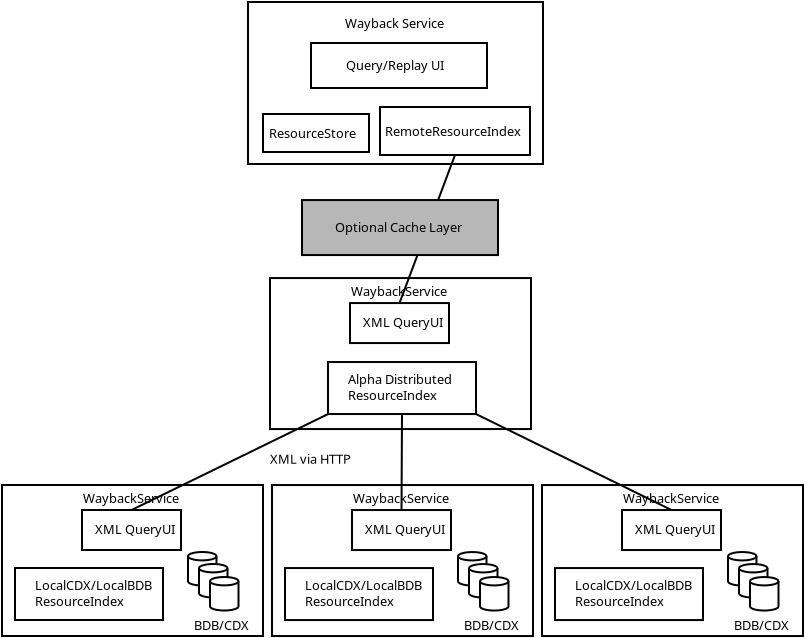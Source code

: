 <?xml version="1.0" encoding="UTF-8"?>
<dia:diagram xmlns:dia="http://www.lysator.liu.se/~alla/dia/">
  <dia:layer name="Background" visible="true">
    <dia:group>
      <dia:object type="Standard - Box" version="0" id="O0">
        <dia:attribute name="obj_pos">
          <dia:point val="0.25,24.55"/>
        </dia:attribute>
        <dia:attribute name="obj_bb">
          <dia:rectangle val="0.2,24.5;13.35,32.15"/>
        </dia:attribute>
        <dia:attribute name="elem_corner">
          <dia:point val="0.25,24.55"/>
        </dia:attribute>
        <dia:attribute name="elem_width">
          <dia:real val="13.05"/>
        </dia:attribute>
        <dia:attribute name="elem_height">
          <dia:real val="7.55"/>
        </dia:attribute>
        <dia:attribute name="show_background">
          <dia:boolean val="true"/>
        </dia:attribute>
      </dia:object>
      <dia:object type="Standard - Text" version="0" id="O1">
        <dia:attribute name="obj_pos">
          <dia:point val="4.3,25.45"/>
        </dia:attribute>
        <dia:attribute name="obj_bb">
          <dia:rectangle val="4.3,24.9;9.263,25.85"/>
        </dia:attribute>
        <dia:attribute name="text">
          <dia:composite type="text">
            <dia:attribute name="string">
              <dia:string>#WaybackService#</dia:string>
            </dia:attribute>
            <dia:attribute name="font">
              <dia:font family="sans" style="0" name="Helvetica"/>
            </dia:attribute>
            <dia:attribute name="height">
              <dia:real val="0.8"/>
            </dia:attribute>
            <dia:attribute name="pos">
              <dia:point val="4.3,25.45"/>
            </dia:attribute>
            <dia:attribute name="color">
              <dia:color val="#000000"/>
            </dia:attribute>
            <dia:attribute name="alignment">
              <dia:enum val="0"/>
            </dia:attribute>
          </dia:composite>
        </dia:attribute>
      </dia:object>
      <dia:group>
        <dia:object type="Standard - Box" version="0" id="O2">
          <dia:attribute name="obj_pos">
            <dia:point val="4.25,25.8"/>
          </dia:attribute>
          <dia:attribute name="obj_bb">
            <dia:rectangle val="4.2,25.75;9.25,27.85"/>
          </dia:attribute>
          <dia:attribute name="elem_corner">
            <dia:point val="4.25,25.8"/>
          </dia:attribute>
          <dia:attribute name="elem_width">
            <dia:real val="4.95"/>
          </dia:attribute>
          <dia:attribute name="elem_height">
            <dia:real val="2"/>
          </dia:attribute>
          <dia:attribute name="show_background">
            <dia:boolean val="true"/>
          </dia:attribute>
        </dia:object>
        <dia:object type="Standard - Text" version="0" id="O3">
          <dia:attribute name="obj_pos">
            <dia:point val="4.9,27"/>
          </dia:attribute>
          <dia:attribute name="obj_bb">
            <dia:rectangle val="4.9,26.45;8.65,27.4"/>
          </dia:attribute>
          <dia:attribute name="text">
            <dia:composite type="text">
              <dia:attribute name="string">
                <dia:string>#XML QueryUI#</dia:string>
              </dia:attribute>
              <dia:attribute name="font">
                <dia:font family="sans" style="0" name="Helvetica"/>
              </dia:attribute>
              <dia:attribute name="height">
                <dia:real val="0.8"/>
              </dia:attribute>
              <dia:attribute name="pos">
                <dia:point val="4.9,27"/>
              </dia:attribute>
              <dia:attribute name="color">
                <dia:color val="#000000"/>
              </dia:attribute>
              <dia:attribute name="alignment">
                <dia:enum val="0"/>
              </dia:attribute>
            </dia:composite>
          </dia:attribute>
        </dia:object>
      </dia:group>
      <dia:group>
        <dia:object type="Standard - Box" version="0" id="O4">
          <dia:attribute name="obj_pos">
            <dia:point val="0.9,28.7"/>
          </dia:attribute>
          <dia:attribute name="obj_bb">
            <dia:rectangle val="0.85,28.65;8.35,31.35"/>
          </dia:attribute>
          <dia:attribute name="elem_corner">
            <dia:point val="0.9,28.7"/>
          </dia:attribute>
          <dia:attribute name="elem_width">
            <dia:real val="7.4"/>
          </dia:attribute>
          <dia:attribute name="elem_height">
            <dia:real val="2.6"/>
          </dia:attribute>
          <dia:attribute name="show_background">
            <dia:boolean val="true"/>
          </dia:attribute>
        </dia:object>
        <dia:object type="Standard - Text" version="0" id="O5">
          <dia:attribute name="obj_pos">
            <dia:point val="1.9,29.8"/>
          </dia:attribute>
          <dia:attribute name="obj_bb">
            <dia:rectangle val="1.9,29.25;7.73,31"/>
          </dia:attribute>
          <dia:attribute name="text">
            <dia:composite type="text">
              <dia:attribute name="string">
                <dia:string>#LocalCDX/LocalBDB
ResourceIndex#</dia:string>
              </dia:attribute>
              <dia:attribute name="font">
                <dia:font family="sans" style="0" name="Helvetica"/>
              </dia:attribute>
              <dia:attribute name="height">
                <dia:real val="0.8"/>
              </dia:attribute>
              <dia:attribute name="pos">
                <dia:point val="1.9,29.8"/>
              </dia:attribute>
              <dia:attribute name="color">
                <dia:color val="#000000"/>
              </dia:attribute>
              <dia:attribute name="alignment">
                <dia:enum val="0"/>
              </dia:attribute>
            </dia:composite>
          </dia:attribute>
        </dia:object>
      </dia:group>
      <dia:group>
        <dia:group>
          <dia:object type="Network - Storage" version="0" id="O6">
            <dia:attribute name="obj_pos">
              <dia:point val="9.55,27.9"/>
            </dia:attribute>
            <dia:attribute name="obj_bb">
              <dia:rectangle val="9.5,27.85;11.025,30.526"/>
            </dia:attribute>
            <dia:attribute name="elem_corner">
              <dia:point val="9.55,27.9"/>
            </dia:attribute>
            <dia:attribute name="elem_width">
              <dia:real val="1.425"/>
            </dia:attribute>
            <dia:attribute name="elem_height">
              <dia:real val="1.676"/>
            </dia:attribute>
            <dia:attribute name="line_width">
              <dia:real val="0.1"/>
            </dia:attribute>
            <dia:attribute name="line_colour">
              <dia:color val="#000000"/>
            </dia:attribute>
            <dia:attribute name="fill_colour">
              <dia:color val="#ffffff"/>
            </dia:attribute>
            <dia:attribute name="show_background">
              <dia:boolean val="true"/>
            </dia:attribute>
            <dia:attribute name="line_style">
              <dia:enum val="0"/>
              <dia:real val="1"/>
            </dia:attribute>
            <dia:attribute name="text">
              <dia:composite type="text">
                <dia:attribute name="string">
                  <dia:string>##</dia:string>
                </dia:attribute>
                <dia:attribute name="font">
                  <dia:font family="sans" style="0" name="Helvetica"/>
                </dia:attribute>
                <dia:attribute name="height">
                  <dia:real val="0.8"/>
                </dia:attribute>
                <dia:attribute name="pos">
                  <dia:point val="10.388,30.127"/>
                </dia:attribute>
                <dia:attribute name="color">
                  <dia:color val="#000000"/>
                </dia:attribute>
                <dia:attribute name="alignment">
                  <dia:enum val="1"/>
                </dia:attribute>
              </dia:composite>
            </dia:attribute>
            <dia:attribute name="flip_horizontal">
              <dia:boolean val="false"/>
            </dia:attribute>
            <dia:attribute name="flip_vertical">
              <dia:boolean val="false"/>
            </dia:attribute>
          </dia:object>
          <dia:object type="Network - Storage" version="0" id="O7">
            <dia:attribute name="obj_pos">
              <dia:point val="10.1,28.5"/>
            </dia:attribute>
            <dia:attribute name="obj_bb">
              <dia:rectangle val="10.05,28.45;11.575,31.127"/>
            </dia:attribute>
            <dia:attribute name="elem_corner">
              <dia:point val="10.1,28.5"/>
            </dia:attribute>
            <dia:attribute name="elem_width">
              <dia:real val="1.425"/>
            </dia:attribute>
            <dia:attribute name="elem_height">
              <dia:real val="1.676"/>
            </dia:attribute>
            <dia:attribute name="line_width">
              <dia:real val="0.1"/>
            </dia:attribute>
            <dia:attribute name="line_colour">
              <dia:color val="#000000"/>
            </dia:attribute>
            <dia:attribute name="fill_colour">
              <dia:color val="#ffffff"/>
            </dia:attribute>
            <dia:attribute name="show_background">
              <dia:boolean val="true"/>
            </dia:attribute>
            <dia:attribute name="line_style">
              <dia:enum val="0"/>
              <dia:real val="1"/>
            </dia:attribute>
            <dia:attribute name="text">
              <dia:composite type="text">
                <dia:attribute name="string">
                  <dia:string>##</dia:string>
                </dia:attribute>
                <dia:attribute name="font">
                  <dia:font family="sans" style="0" name="Helvetica"/>
                </dia:attribute>
                <dia:attribute name="height">
                  <dia:real val="0.8"/>
                </dia:attribute>
                <dia:attribute name="pos">
                  <dia:point val="10.938,30.727"/>
                </dia:attribute>
                <dia:attribute name="color">
                  <dia:color val="#000000"/>
                </dia:attribute>
                <dia:attribute name="alignment">
                  <dia:enum val="1"/>
                </dia:attribute>
              </dia:composite>
            </dia:attribute>
            <dia:attribute name="flip_horizontal">
              <dia:boolean val="false"/>
            </dia:attribute>
            <dia:attribute name="flip_vertical">
              <dia:boolean val="false"/>
            </dia:attribute>
          </dia:object>
          <dia:object type="Network - Storage" version="0" id="O8">
            <dia:attribute name="obj_pos">
              <dia:point val="10.65,29.15"/>
            </dia:attribute>
            <dia:attribute name="obj_bb">
              <dia:rectangle val="10.6,29.1;12.125,31.776"/>
            </dia:attribute>
            <dia:attribute name="elem_corner">
              <dia:point val="10.65,29.15"/>
            </dia:attribute>
            <dia:attribute name="elem_width">
              <dia:real val="1.425"/>
            </dia:attribute>
            <dia:attribute name="elem_height">
              <dia:real val="1.676"/>
            </dia:attribute>
            <dia:attribute name="line_width">
              <dia:real val="0.1"/>
            </dia:attribute>
            <dia:attribute name="line_colour">
              <dia:color val="#000000"/>
            </dia:attribute>
            <dia:attribute name="fill_colour">
              <dia:color val="#ffffff"/>
            </dia:attribute>
            <dia:attribute name="show_background">
              <dia:boolean val="true"/>
            </dia:attribute>
            <dia:attribute name="line_style">
              <dia:enum val="0"/>
              <dia:real val="1"/>
            </dia:attribute>
            <dia:attribute name="text">
              <dia:composite type="text">
                <dia:attribute name="string">
                  <dia:string>##</dia:string>
                </dia:attribute>
                <dia:attribute name="font">
                  <dia:font family="sans" style="0" name="Helvetica"/>
                </dia:attribute>
                <dia:attribute name="height">
                  <dia:real val="0.8"/>
                </dia:attribute>
                <dia:attribute name="pos">
                  <dia:point val="11.488,31.377"/>
                </dia:attribute>
                <dia:attribute name="color">
                  <dia:color val="#000000"/>
                </dia:attribute>
                <dia:attribute name="alignment">
                  <dia:enum val="1"/>
                </dia:attribute>
              </dia:composite>
            </dia:attribute>
            <dia:attribute name="flip_horizontal">
              <dia:boolean val="false"/>
            </dia:attribute>
            <dia:attribute name="flip_vertical">
              <dia:boolean val="false"/>
            </dia:attribute>
          </dia:object>
        </dia:group>
        <dia:object type="Standard - Text" version="0" id="O9">
          <dia:attribute name="obj_pos">
            <dia:point val="9.85,31.8"/>
          </dia:attribute>
          <dia:attribute name="obj_bb">
            <dia:rectangle val="9.85,31.25;12.5,32.2"/>
          </dia:attribute>
          <dia:attribute name="text">
            <dia:composite type="text">
              <dia:attribute name="string">
                <dia:string>#BDB/CDX#</dia:string>
              </dia:attribute>
              <dia:attribute name="font">
                <dia:font family="sans" style="0" name="Helvetica"/>
              </dia:attribute>
              <dia:attribute name="height">
                <dia:real val="0.8"/>
              </dia:attribute>
              <dia:attribute name="pos">
                <dia:point val="9.85,31.8"/>
              </dia:attribute>
              <dia:attribute name="color">
                <dia:color val="#000000"/>
              </dia:attribute>
              <dia:attribute name="alignment">
                <dia:enum val="0"/>
              </dia:attribute>
            </dia:composite>
          </dia:attribute>
        </dia:object>
      </dia:group>
    </dia:group>
    <dia:group>
      <dia:object type="Standard - Box" version="0" id="O10">
        <dia:attribute name="obj_pos">
          <dia:point val="12.55,0.4"/>
        </dia:attribute>
        <dia:attribute name="obj_bb">
          <dia:rectangle val="12.5,0.35;27.35,8.55"/>
        </dia:attribute>
        <dia:attribute name="elem_corner">
          <dia:point val="12.55,0.4"/>
        </dia:attribute>
        <dia:attribute name="elem_width">
          <dia:real val="14.75"/>
        </dia:attribute>
        <dia:attribute name="elem_height">
          <dia:real val="8.1"/>
        </dia:attribute>
        <dia:attribute name="show_background">
          <dia:boolean val="true"/>
        </dia:attribute>
      </dia:object>
      <dia:object type="Standard - Text" version="0" id="O11">
        <dia:attribute name="obj_pos">
          <dia:point val="17.4,1.7"/>
        </dia:attribute>
        <dia:attribute name="obj_bb">
          <dia:rectangle val="17.4,1.15;22.563,2.1"/>
        </dia:attribute>
        <dia:attribute name="text">
          <dia:composite type="text">
            <dia:attribute name="string">
              <dia:string>#Wayback Service#</dia:string>
            </dia:attribute>
            <dia:attribute name="font">
              <dia:font family="sans" style="0" name="Helvetica"/>
            </dia:attribute>
            <dia:attribute name="height">
              <dia:real val="0.8"/>
            </dia:attribute>
            <dia:attribute name="pos">
              <dia:point val="17.4,1.7"/>
            </dia:attribute>
            <dia:attribute name="color">
              <dia:color val="#000000"/>
            </dia:attribute>
            <dia:attribute name="alignment">
              <dia:enum val="0"/>
            </dia:attribute>
          </dia:composite>
        </dia:attribute>
      </dia:object>
      <dia:group>
        <dia:object type="Standard - Box" version="0" id="O12">
          <dia:attribute name="obj_pos">
            <dia:point val="15.7,2.45"/>
          </dia:attribute>
          <dia:attribute name="obj_bb">
            <dia:rectangle val="15.65,2.4;24.55,4.75"/>
          </dia:attribute>
          <dia:attribute name="elem_corner">
            <dia:point val="15.7,2.45"/>
          </dia:attribute>
          <dia:attribute name="elem_width">
            <dia:real val="8.8"/>
          </dia:attribute>
          <dia:attribute name="elem_height">
            <dia:real val="2.25"/>
          </dia:attribute>
          <dia:attribute name="show_background">
            <dia:boolean val="true"/>
          </dia:attribute>
        </dia:object>
        <dia:object type="Standard - Text" version="0" id="O13">
          <dia:attribute name="obj_pos">
            <dia:point val="17.45,3.8"/>
          </dia:attribute>
          <dia:attribute name="obj_bb">
            <dia:rectangle val="17.45,3.25;22.274,4.2"/>
          </dia:attribute>
          <dia:attribute name="text">
            <dia:composite type="text">
              <dia:attribute name="string">
                <dia:string>#Query/Replay UI#</dia:string>
              </dia:attribute>
              <dia:attribute name="font">
                <dia:font family="sans" style="0" name="Helvetica"/>
              </dia:attribute>
              <dia:attribute name="height">
                <dia:real val="0.8"/>
              </dia:attribute>
              <dia:attribute name="pos">
                <dia:point val="17.45,3.8"/>
              </dia:attribute>
              <dia:attribute name="color">
                <dia:color val="#000000"/>
              </dia:attribute>
              <dia:attribute name="alignment">
                <dia:enum val="0"/>
              </dia:attribute>
            </dia:composite>
          </dia:attribute>
        </dia:object>
      </dia:group>
      <dia:group>
        <dia:object type="Standard - Box" version="0" id="O14">
          <dia:attribute name="obj_pos">
            <dia:point val="13.3,6"/>
          </dia:attribute>
          <dia:attribute name="obj_bb">
            <dia:rectangle val="13.25,5.95;18.65,7.95"/>
          </dia:attribute>
          <dia:attribute name="elem_corner">
            <dia:point val="13.3,6"/>
          </dia:attribute>
          <dia:attribute name="elem_width">
            <dia:real val="5.3"/>
          </dia:attribute>
          <dia:attribute name="elem_height">
            <dia:real val="1.9"/>
          </dia:attribute>
          <dia:attribute name="show_background">
            <dia:boolean val="true"/>
          </dia:attribute>
        </dia:object>
        <dia:object type="Standard - Text" version="0" id="O15">
          <dia:attribute name="obj_pos">
            <dia:point val="13.6,7.2"/>
          </dia:attribute>
          <dia:attribute name="obj_bb">
            <dia:rectangle val="13.6,6.65;18.212,7.6"/>
          </dia:attribute>
          <dia:attribute name="text">
            <dia:composite type="text">
              <dia:attribute name="string">
                <dia:string>#ResourceStore#</dia:string>
              </dia:attribute>
              <dia:attribute name="font">
                <dia:font family="sans" style="0" name="Helvetica"/>
              </dia:attribute>
              <dia:attribute name="height">
                <dia:real val="0.8"/>
              </dia:attribute>
              <dia:attribute name="pos">
                <dia:point val="13.6,7.2"/>
              </dia:attribute>
              <dia:attribute name="color">
                <dia:color val="#000000"/>
              </dia:attribute>
              <dia:attribute name="alignment">
                <dia:enum val="0"/>
              </dia:attribute>
            </dia:composite>
          </dia:attribute>
        </dia:object>
      </dia:group>
      <dia:group>
        <dia:object type="Standard - Box" version="0" id="O16">
          <dia:attribute name="obj_pos">
            <dia:point val="19.15,5.65"/>
          </dia:attribute>
          <dia:attribute name="obj_bb">
            <dia:rectangle val="19.1,5.6;26.7,8.1"/>
          </dia:attribute>
          <dia:attribute name="elem_corner">
            <dia:point val="19.15,5.65"/>
          </dia:attribute>
          <dia:attribute name="elem_width">
            <dia:real val="7.5"/>
          </dia:attribute>
          <dia:attribute name="elem_height">
            <dia:real val="2.4"/>
          </dia:attribute>
          <dia:attribute name="show_background">
            <dia:boolean val="true"/>
          </dia:attribute>
        </dia:object>
        <dia:object type="Standard - Text" version="0" id="O17">
          <dia:attribute name="obj_pos">
            <dia:point val="19.4,7.1"/>
          </dia:attribute>
          <dia:attribute name="obj_bb">
            <dia:rectangle val="19.4,6.55;26.352,7.5"/>
          </dia:attribute>
          <dia:attribute name="text">
            <dia:composite type="text">
              <dia:attribute name="string">
                <dia:string>#RemoteResourceIndex#</dia:string>
              </dia:attribute>
              <dia:attribute name="font">
                <dia:font family="sans" style="0" name="Helvetica"/>
              </dia:attribute>
              <dia:attribute name="height">
                <dia:real val="0.8"/>
              </dia:attribute>
              <dia:attribute name="pos">
                <dia:point val="19.4,7.1"/>
              </dia:attribute>
              <dia:attribute name="color">
                <dia:color val="#000000"/>
              </dia:attribute>
              <dia:attribute name="alignment">
                <dia:enum val="0"/>
              </dia:attribute>
            </dia:composite>
          </dia:attribute>
        </dia:object>
      </dia:group>
    </dia:group>
    <dia:object type="Standard - Text" version="0" id="O18">
      <dia:attribute name="obj_pos">
        <dia:point val="13.65,23.488"/>
      </dia:attribute>
      <dia:attribute name="obj_bb">
        <dia:rectangle val="13.633,22.92;17.6,23.922"/>
      </dia:attribute>
      <dia:attribute name="text">
        <dia:composite type="text">
          <dia:attribute name="string">
            <dia:string>#XML via HTTP#</dia:string>
          </dia:attribute>
          <dia:attribute name="font">
            <dia:font family="sans" style="0" name="Helvetica"/>
          </dia:attribute>
          <dia:attribute name="height">
            <dia:real val="0.8"/>
          </dia:attribute>
          <dia:attribute name="pos">
            <dia:point val="13.65,23.488"/>
          </dia:attribute>
          <dia:attribute name="color">
            <dia:color val="#000000"/>
          </dia:attribute>
          <dia:attribute name="alignment">
            <dia:enum val="0"/>
          </dia:attribute>
        </dia:composite>
      </dia:attribute>
    </dia:object>
    <dia:group>
      <dia:object type="Standard - Box" version="0" id="O19">
        <dia:attribute name="obj_pos">
          <dia:point val="13.75,24.552"/>
        </dia:attribute>
        <dia:attribute name="obj_bb">
          <dia:rectangle val="13.7,24.503;26.85,32.153"/>
        </dia:attribute>
        <dia:attribute name="elem_corner">
          <dia:point val="13.75,24.552"/>
        </dia:attribute>
        <dia:attribute name="elem_width">
          <dia:real val="13.05"/>
        </dia:attribute>
        <dia:attribute name="elem_height">
          <dia:real val="7.55"/>
        </dia:attribute>
        <dia:attribute name="show_background">
          <dia:boolean val="true"/>
        </dia:attribute>
      </dia:object>
      <dia:object type="Standard - Text" version="0" id="O20">
        <dia:attribute name="obj_pos">
          <dia:point val="17.8,25.453"/>
        </dia:attribute>
        <dia:attribute name="obj_bb">
          <dia:rectangle val="17.8,24.902;22.763,25.852"/>
        </dia:attribute>
        <dia:attribute name="text">
          <dia:composite type="text">
            <dia:attribute name="string">
              <dia:string>#WaybackService#</dia:string>
            </dia:attribute>
            <dia:attribute name="font">
              <dia:font family="sans" style="0" name="Helvetica"/>
            </dia:attribute>
            <dia:attribute name="height">
              <dia:real val="0.8"/>
            </dia:attribute>
            <dia:attribute name="pos">
              <dia:point val="17.8,25.453"/>
            </dia:attribute>
            <dia:attribute name="color">
              <dia:color val="#000000"/>
            </dia:attribute>
            <dia:attribute name="alignment">
              <dia:enum val="0"/>
            </dia:attribute>
          </dia:composite>
        </dia:attribute>
      </dia:object>
      <dia:group>
        <dia:object type="Standard - Box" version="0" id="O21">
          <dia:attribute name="obj_pos">
            <dia:point val="17.75,25.802"/>
          </dia:attribute>
          <dia:attribute name="obj_bb">
            <dia:rectangle val="17.7,25.753;22.75,27.852"/>
          </dia:attribute>
          <dia:attribute name="elem_corner">
            <dia:point val="17.75,25.802"/>
          </dia:attribute>
          <dia:attribute name="elem_width">
            <dia:real val="4.95"/>
          </dia:attribute>
          <dia:attribute name="elem_height">
            <dia:real val="2"/>
          </dia:attribute>
          <dia:attribute name="show_background">
            <dia:boolean val="true"/>
          </dia:attribute>
        </dia:object>
        <dia:object type="Standard - Text" version="0" id="O22">
          <dia:attribute name="obj_pos">
            <dia:point val="18.4,27.003"/>
          </dia:attribute>
          <dia:attribute name="obj_bb">
            <dia:rectangle val="18.4,26.453;22.15,27.402"/>
          </dia:attribute>
          <dia:attribute name="text">
            <dia:composite type="text">
              <dia:attribute name="string">
                <dia:string>#XML QueryUI#</dia:string>
              </dia:attribute>
              <dia:attribute name="font">
                <dia:font family="sans" style="0" name="Helvetica"/>
              </dia:attribute>
              <dia:attribute name="height">
                <dia:real val="0.8"/>
              </dia:attribute>
              <dia:attribute name="pos">
                <dia:point val="18.4,27.003"/>
              </dia:attribute>
              <dia:attribute name="color">
                <dia:color val="#000000"/>
              </dia:attribute>
              <dia:attribute name="alignment">
                <dia:enum val="0"/>
              </dia:attribute>
            </dia:composite>
          </dia:attribute>
        </dia:object>
      </dia:group>
      <dia:group>
        <dia:object type="Standard - Box" version="0" id="O23">
          <dia:attribute name="obj_pos">
            <dia:point val="14.4,28.703"/>
          </dia:attribute>
          <dia:attribute name="obj_bb">
            <dia:rectangle val="14.35,28.652;21.85,31.352"/>
          </dia:attribute>
          <dia:attribute name="elem_corner">
            <dia:point val="14.4,28.703"/>
          </dia:attribute>
          <dia:attribute name="elem_width">
            <dia:real val="7.4"/>
          </dia:attribute>
          <dia:attribute name="elem_height">
            <dia:real val="2.6"/>
          </dia:attribute>
          <dia:attribute name="show_background">
            <dia:boolean val="true"/>
          </dia:attribute>
        </dia:object>
        <dia:object type="Standard - Text" version="0" id="O24">
          <dia:attribute name="obj_pos">
            <dia:point val="15.4,29.802"/>
          </dia:attribute>
          <dia:attribute name="obj_bb">
            <dia:rectangle val="15.4,29.253;21.23,31.003"/>
          </dia:attribute>
          <dia:attribute name="text">
            <dia:composite type="text">
              <dia:attribute name="string">
                <dia:string>#LocalCDX/LocalBDB
ResourceIndex#</dia:string>
              </dia:attribute>
              <dia:attribute name="font">
                <dia:font family="sans" style="0" name="Helvetica"/>
              </dia:attribute>
              <dia:attribute name="height">
                <dia:real val="0.8"/>
              </dia:attribute>
              <dia:attribute name="pos">
                <dia:point val="15.4,29.802"/>
              </dia:attribute>
              <dia:attribute name="color">
                <dia:color val="#000000"/>
              </dia:attribute>
              <dia:attribute name="alignment">
                <dia:enum val="0"/>
              </dia:attribute>
            </dia:composite>
          </dia:attribute>
        </dia:object>
      </dia:group>
      <dia:group>
        <dia:group>
          <dia:object type="Network - Storage" version="0" id="O25">
            <dia:attribute name="obj_pos">
              <dia:point val="23.05,27.902"/>
            </dia:attribute>
            <dia:attribute name="obj_bb">
              <dia:rectangle val="23,27.852;24.525,30.529"/>
            </dia:attribute>
            <dia:attribute name="elem_corner">
              <dia:point val="23.05,27.902"/>
            </dia:attribute>
            <dia:attribute name="elem_width">
              <dia:real val="1.425"/>
            </dia:attribute>
            <dia:attribute name="elem_height">
              <dia:real val="1.676"/>
            </dia:attribute>
            <dia:attribute name="line_width">
              <dia:real val="0.1"/>
            </dia:attribute>
            <dia:attribute name="line_colour">
              <dia:color val="#000000"/>
            </dia:attribute>
            <dia:attribute name="fill_colour">
              <dia:color val="#ffffff"/>
            </dia:attribute>
            <dia:attribute name="show_background">
              <dia:boolean val="true"/>
            </dia:attribute>
            <dia:attribute name="line_style">
              <dia:enum val="0"/>
              <dia:real val="1"/>
            </dia:attribute>
            <dia:attribute name="text">
              <dia:composite type="text">
                <dia:attribute name="string">
                  <dia:string>##</dia:string>
                </dia:attribute>
                <dia:attribute name="font">
                  <dia:font family="sans" style="0" name="Helvetica"/>
                </dia:attribute>
                <dia:attribute name="height">
                  <dia:real val="0.8"/>
                </dia:attribute>
                <dia:attribute name="pos">
                  <dia:point val="23.888,30.129"/>
                </dia:attribute>
                <dia:attribute name="color">
                  <dia:color val="#000000"/>
                </dia:attribute>
                <dia:attribute name="alignment">
                  <dia:enum val="1"/>
                </dia:attribute>
              </dia:composite>
            </dia:attribute>
            <dia:attribute name="flip_horizontal">
              <dia:boolean val="false"/>
            </dia:attribute>
            <dia:attribute name="flip_vertical">
              <dia:boolean val="false"/>
            </dia:attribute>
          </dia:object>
          <dia:object type="Network - Storage" version="0" id="O26">
            <dia:attribute name="obj_pos">
              <dia:point val="23.6,28.503"/>
            </dia:attribute>
            <dia:attribute name="obj_bb">
              <dia:rectangle val="23.55,28.453;25.075,31.129"/>
            </dia:attribute>
            <dia:attribute name="elem_corner">
              <dia:point val="23.6,28.503"/>
            </dia:attribute>
            <dia:attribute name="elem_width">
              <dia:real val="1.425"/>
            </dia:attribute>
            <dia:attribute name="elem_height">
              <dia:real val="1.676"/>
            </dia:attribute>
            <dia:attribute name="line_width">
              <dia:real val="0.1"/>
            </dia:attribute>
            <dia:attribute name="line_colour">
              <dia:color val="#000000"/>
            </dia:attribute>
            <dia:attribute name="fill_colour">
              <dia:color val="#ffffff"/>
            </dia:attribute>
            <dia:attribute name="show_background">
              <dia:boolean val="true"/>
            </dia:attribute>
            <dia:attribute name="line_style">
              <dia:enum val="0"/>
              <dia:real val="1"/>
            </dia:attribute>
            <dia:attribute name="text">
              <dia:composite type="text">
                <dia:attribute name="string">
                  <dia:string>##</dia:string>
                </dia:attribute>
                <dia:attribute name="font">
                  <dia:font family="sans" style="0" name="Helvetica"/>
                </dia:attribute>
                <dia:attribute name="height">
                  <dia:real val="0.8"/>
                </dia:attribute>
                <dia:attribute name="pos">
                  <dia:point val="24.438,30.729"/>
                </dia:attribute>
                <dia:attribute name="color">
                  <dia:color val="#000000"/>
                </dia:attribute>
                <dia:attribute name="alignment">
                  <dia:enum val="1"/>
                </dia:attribute>
              </dia:composite>
            </dia:attribute>
            <dia:attribute name="flip_horizontal">
              <dia:boolean val="false"/>
            </dia:attribute>
            <dia:attribute name="flip_vertical">
              <dia:boolean val="false"/>
            </dia:attribute>
          </dia:object>
          <dia:object type="Network - Storage" version="0" id="O27">
            <dia:attribute name="obj_pos">
              <dia:point val="24.15,29.152"/>
            </dia:attribute>
            <dia:attribute name="obj_bb">
              <dia:rectangle val="24.1,29.102;25.625,31.779"/>
            </dia:attribute>
            <dia:attribute name="elem_corner">
              <dia:point val="24.15,29.152"/>
            </dia:attribute>
            <dia:attribute name="elem_width">
              <dia:real val="1.425"/>
            </dia:attribute>
            <dia:attribute name="elem_height">
              <dia:real val="1.676"/>
            </dia:attribute>
            <dia:attribute name="line_width">
              <dia:real val="0.1"/>
            </dia:attribute>
            <dia:attribute name="line_colour">
              <dia:color val="#000000"/>
            </dia:attribute>
            <dia:attribute name="fill_colour">
              <dia:color val="#ffffff"/>
            </dia:attribute>
            <dia:attribute name="show_background">
              <dia:boolean val="true"/>
            </dia:attribute>
            <dia:attribute name="line_style">
              <dia:enum val="0"/>
              <dia:real val="1"/>
            </dia:attribute>
            <dia:attribute name="text">
              <dia:composite type="text">
                <dia:attribute name="string">
                  <dia:string>##</dia:string>
                </dia:attribute>
                <dia:attribute name="font">
                  <dia:font family="sans" style="0" name="Helvetica"/>
                </dia:attribute>
                <dia:attribute name="height">
                  <dia:real val="0.8"/>
                </dia:attribute>
                <dia:attribute name="pos">
                  <dia:point val="24.988,31.379"/>
                </dia:attribute>
                <dia:attribute name="color">
                  <dia:color val="#000000"/>
                </dia:attribute>
                <dia:attribute name="alignment">
                  <dia:enum val="1"/>
                </dia:attribute>
              </dia:composite>
            </dia:attribute>
            <dia:attribute name="flip_horizontal">
              <dia:boolean val="false"/>
            </dia:attribute>
            <dia:attribute name="flip_vertical">
              <dia:boolean val="false"/>
            </dia:attribute>
          </dia:object>
        </dia:group>
        <dia:object type="Standard - Text" version="0" id="O28">
          <dia:attribute name="obj_pos">
            <dia:point val="23.35,31.802"/>
          </dia:attribute>
          <dia:attribute name="obj_bb">
            <dia:rectangle val="23.35,31.253;26,32.203"/>
          </dia:attribute>
          <dia:attribute name="text">
            <dia:composite type="text">
              <dia:attribute name="string">
                <dia:string>#BDB/CDX#</dia:string>
              </dia:attribute>
              <dia:attribute name="font">
                <dia:font family="sans" style="0" name="Helvetica"/>
              </dia:attribute>
              <dia:attribute name="height">
                <dia:real val="0.8"/>
              </dia:attribute>
              <dia:attribute name="pos">
                <dia:point val="23.35,31.802"/>
              </dia:attribute>
              <dia:attribute name="color">
                <dia:color val="#000000"/>
              </dia:attribute>
              <dia:attribute name="alignment">
                <dia:enum val="0"/>
              </dia:attribute>
            </dia:composite>
          </dia:attribute>
        </dia:object>
      </dia:group>
    </dia:group>
    <dia:group>
      <dia:object type="Standard - Box" version="0" id="O29">
        <dia:attribute name="obj_pos">
          <dia:point val="27.25,24.552"/>
        </dia:attribute>
        <dia:attribute name="obj_bb">
          <dia:rectangle val="27.2,24.503;40.35,32.153"/>
        </dia:attribute>
        <dia:attribute name="elem_corner">
          <dia:point val="27.25,24.552"/>
        </dia:attribute>
        <dia:attribute name="elem_width">
          <dia:real val="13.05"/>
        </dia:attribute>
        <dia:attribute name="elem_height">
          <dia:real val="7.55"/>
        </dia:attribute>
        <dia:attribute name="show_background">
          <dia:boolean val="true"/>
        </dia:attribute>
      </dia:object>
      <dia:object type="Standard - Text" version="0" id="O30">
        <dia:attribute name="obj_pos">
          <dia:point val="31.3,25.453"/>
        </dia:attribute>
        <dia:attribute name="obj_bb">
          <dia:rectangle val="31.3,24.902;36.263,25.852"/>
        </dia:attribute>
        <dia:attribute name="text">
          <dia:composite type="text">
            <dia:attribute name="string">
              <dia:string>#WaybackService#</dia:string>
            </dia:attribute>
            <dia:attribute name="font">
              <dia:font family="sans" style="0" name="Helvetica"/>
            </dia:attribute>
            <dia:attribute name="height">
              <dia:real val="0.8"/>
            </dia:attribute>
            <dia:attribute name="pos">
              <dia:point val="31.3,25.453"/>
            </dia:attribute>
            <dia:attribute name="color">
              <dia:color val="#000000"/>
            </dia:attribute>
            <dia:attribute name="alignment">
              <dia:enum val="0"/>
            </dia:attribute>
          </dia:composite>
        </dia:attribute>
      </dia:object>
      <dia:group>
        <dia:object type="Standard - Box" version="0" id="O31">
          <dia:attribute name="obj_pos">
            <dia:point val="31.25,25.802"/>
          </dia:attribute>
          <dia:attribute name="obj_bb">
            <dia:rectangle val="31.2,25.753;36.25,27.852"/>
          </dia:attribute>
          <dia:attribute name="elem_corner">
            <dia:point val="31.25,25.802"/>
          </dia:attribute>
          <dia:attribute name="elem_width">
            <dia:real val="4.95"/>
          </dia:attribute>
          <dia:attribute name="elem_height">
            <dia:real val="2"/>
          </dia:attribute>
          <dia:attribute name="show_background">
            <dia:boolean val="true"/>
          </dia:attribute>
        </dia:object>
        <dia:object type="Standard - Text" version="0" id="O32">
          <dia:attribute name="obj_pos">
            <dia:point val="31.9,27.003"/>
          </dia:attribute>
          <dia:attribute name="obj_bb">
            <dia:rectangle val="31.9,26.453;35.65,27.402"/>
          </dia:attribute>
          <dia:attribute name="text">
            <dia:composite type="text">
              <dia:attribute name="string">
                <dia:string>#XML QueryUI#</dia:string>
              </dia:attribute>
              <dia:attribute name="font">
                <dia:font family="sans" style="0" name="Helvetica"/>
              </dia:attribute>
              <dia:attribute name="height">
                <dia:real val="0.8"/>
              </dia:attribute>
              <dia:attribute name="pos">
                <dia:point val="31.9,27.003"/>
              </dia:attribute>
              <dia:attribute name="color">
                <dia:color val="#000000"/>
              </dia:attribute>
              <dia:attribute name="alignment">
                <dia:enum val="0"/>
              </dia:attribute>
            </dia:composite>
          </dia:attribute>
        </dia:object>
      </dia:group>
      <dia:group>
        <dia:object type="Standard - Box" version="0" id="O33">
          <dia:attribute name="obj_pos">
            <dia:point val="27.9,28.703"/>
          </dia:attribute>
          <dia:attribute name="obj_bb">
            <dia:rectangle val="27.85,28.652;35.35,31.352"/>
          </dia:attribute>
          <dia:attribute name="elem_corner">
            <dia:point val="27.9,28.703"/>
          </dia:attribute>
          <dia:attribute name="elem_width">
            <dia:real val="7.4"/>
          </dia:attribute>
          <dia:attribute name="elem_height">
            <dia:real val="2.6"/>
          </dia:attribute>
          <dia:attribute name="show_background">
            <dia:boolean val="true"/>
          </dia:attribute>
        </dia:object>
        <dia:object type="Standard - Text" version="0" id="O34">
          <dia:attribute name="obj_pos">
            <dia:point val="28.9,29.802"/>
          </dia:attribute>
          <dia:attribute name="obj_bb">
            <dia:rectangle val="28.9,29.253;34.73,31.003"/>
          </dia:attribute>
          <dia:attribute name="text">
            <dia:composite type="text">
              <dia:attribute name="string">
                <dia:string>#LocalCDX/LocalBDB
ResourceIndex#</dia:string>
              </dia:attribute>
              <dia:attribute name="font">
                <dia:font family="sans" style="0" name="Helvetica"/>
              </dia:attribute>
              <dia:attribute name="height">
                <dia:real val="0.8"/>
              </dia:attribute>
              <dia:attribute name="pos">
                <dia:point val="28.9,29.802"/>
              </dia:attribute>
              <dia:attribute name="color">
                <dia:color val="#000000"/>
              </dia:attribute>
              <dia:attribute name="alignment">
                <dia:enum val="0"/>
              </dia:attribute>
            </dia:composite>
          </dia:attribute>
        </dia:object>
      </dia:group>
      <dia:group>
        <dia:group>
          <dia:object type="Network - Storage" version="0" id="O35">
            <dia:attribute name="obj_pos">
              <dia:point val="36.55,27.902"/>
            </dia:attribute>
            <dia:attribute name="obj_bb">
              <dia:rectangle val="36.5,27.852;38.025,30.529"/>
            </dia:attribute>
            <dia:attribute name="elem_corner">
              <dia:point val="36.55,27.902"/>
            </dia:attribute>
            <dia:attribute name="elem_width">
              <dia:real val="1.425"/>
            </dia:attribute>
            <dia:attribute name="elem_height">
              <dia:real val="1.676"/>
            </dia:attribute>
            <dia:attribute name="line_width">
              <dia:real val="0.1"/>
            </dia:attribute>
            <dia:attribute name="line_colour">
              <dia:color val="#000000"/>
            </dia:attribute>
            <dia:attribute name="fill_colour">
              <dia:color val="#ffffff"/>
            </dia:attribute>
            <dia:attribute name="show_background">
              <dia:boolean val="true"/>
            </dia:attribute>
            <dia:attribute name="line_style">
              <dia:enum val="0"/>
              <dia:real val="1"/>
            </dia:attribute>
            <dia:attribute name="text">
              <dia:composite type="text">
                <dia:attribute name="string">
                  <dia:string>##</dia:string>
                </dia:attribute>
                <dia:attribute name="font">
                  <dia:font family="sans" style="0" name="Helvetica"/>
                </dia:attribute>
                <dia:attribute name="height">
                  <dia:real val="0.8"/>
                </dia:attribute>
                <dia:attribute name="pos">
                  <dia:point val="37.388,30.129"/>
                </dia:attribute>
                <dia:attribute name="color">
                  <dia:color val="#000000"/>
                </dia:attribute>
                <dia:attribute name="alignment">
                  <dia:enum val="1"/>
                </dia:attribute>
              </dia:composite>
            </dia:attribute>
            <dia:attribute name="flip_horizontal">
              <dia:boolean val="false"/>
            </dia:attribute>
            <dia:attribute name="flip_vertical">
              <dia:boolean val="false"/>
            </dia:attribute>
          </dia:object>
          <dia:object type="Network - Storage" version="0" id="O36">
            <dia:attribute name="obj_pos">
              <dia:point val="37.1,28.503"/>
            </dia:attribute>
            <dia:attribute name="obj_bb">
              <dia:rectangle val="37.05,28.453;38.575,31.129"/>
            </dia:attribute>
            <dia:attribute name="elem_corner">
              <dia:point val="37.1,28.503"/>
            </dia:attribute>
            <dia:attribute name="elem_width">
              <dia:real val="1.425"/>
            </dia:attribute>
            <dia:attribute name="elem_height">
              <dia:real val="1.676"/>
            </dia:attribute>
            <dia:attribute name="line_width">
              <dia:real val="0.1"/>
            </dia:attribute>
            <dia:attribute name="line_colour">
              <dia:color val="#000000"/>
            </dia:attribute>
            <dia:attribute name="fill_colour">
              <dia:color val="#ffffff"/>
            </dia:attribute>
            <dia:attribute name="show_background">
              <dia:boolean val="true"/>
            </dia:attribute>
            <dia:attribute name="line_style">
              <dia:enum val="0"/>
              <dia:real val="1"/>
            </dia:attribute>
            <dia:attribute name="text">
              <dia:composite type="text">
                <dia:attribute name="string">
                  <dia:string>##</dia:string>
                </dia:attribute>
                <dia:attribute name="font">
                  <dia:font family="sans" style="0" name="Helvetica"/>
                </dia:attribute>
                <dia:attribute name="height">
                  <dia:real val="0.8"/>
                </dia:attribute>
                <dia:attribute name="pos">
                  <dia:point val="37.938,30.729"/>
                </dia:attribute>
                <dia:attribute name="color">
                  <dia:color val="#000000"/>
                </dia:attribute>
                <dia:attribute name="alignment">
                  <dia:enum val="1"/>
                </dia:attribute>
              </dia:composite>
            </dia:attribute>
            <dia:attribute name="flip_horizontal">
              <dia:boolean val="false"/>
            </dia:attribute>
            <dia:attribute name="flip_vertical">
              <dia:boolean val="false"/>
            </dia:attribute>
          </dia:object>
          <dia:object type="Network - Storage" version="0" id="O37">
            <dia:attribute name="obj_pos">
              <dia:point val="37.65,29.152"/>
            </dia:attribute>
            <dia:attribute name="obj_bb">
              <dia:rectangle val="37.6,29.102;39.125,31.779"/>
            </dia:attribute>
            <dia:attribute name="elem_corner">
              <dia:point val="37.65,29.152"/>
            </dia:attribute>
            <dia:attribute name="elem_width">
              <dia:real val="1.425"/>
            </dia:attribute>
            <dia:attribute name="elem_height">
              <dia:real val="1.676"/>
            </dia:attribute>
            <dia:attribute name="line_width">
              <dia:real val="0.1"/>
            </dia:attribute>
            <dia:attribute name="line_colour">
              <dia:color val="#000000"/>
            </dia:attribute>
            <dia:attribute name="fill_colour">
              <dia:color val="#ffffff"/>
            </dia:attribute>
            <dia:attribute name="show_background">
              <dia:boolean val="true"/>
            </dia:attribute>
            <dia:attribute name="line_style">
              <dia:enum val="0"/>
              <dia:real val="1"/>
            </dia:attribute>
            <dia:attribute name="text">
              <dia:composite type="text">
                <dia:attribute name="string">
                  <dia:string>##</dia:string>
                </dia:attribute>
                <dia:attribute name="font">
                  <dia:font family="sans" style="0" name="Helvetica"/>
                </dia:attribute>
                <dia:attribute name="height">
                  <dia:real val="0.8"/>
                </dia:attribute>
                <dia:attribute name="pos">
                  <dia:point val="38.488,31.379"/>
                </dia:attribute>
                <dia:attribute name="color">
                  <dia:color val="#000000"/>
                </dia:attribute>
                <dia:attribute name="alignment">
                  <dia:enum val="1"/>
                </dia:attribute>
              </dia:composite>
            </dia:attribute>
            <dia:attribute name="flip_horizontal">
              <dia:boolean val="false"/>
            </dia:attribute>
            <dia:attribute name="flip_vertical">
              <dia:boolean val="false"/>
            </dia:attribute>
          </dia:object>
        </dia:group>
        <dia:object type="Standard - Text" version="0" id="O38">
          <dia:attribute name="obj_pos">
            <dia:point val="36.85,31.802"/>
          </dia:attribute>
          <dia:attribute name="obj_bb">
            <dia:rectangle val="36.85,31.253;39.5,32.203"/>
          </dia:attribute>
          <dia:attribute name="text">
            <dia:composite type="text">
              <dia:attribute name="string">
                <dia:string>#BDB/CDX#</dia:string>
              </dia:attribute>
              <dia:attribute name="font">
                <dia:font family="sans" style="0" name="Helvetica"/>
              </dia:attribute>
              <dia:attribute name="height">
                <dia:real val="0.8"/>
              </dia:attribute>
              <dia:attribute name="pos">
                <dia:point val="36.85,31.802"/>
              </dia:attribute>
              <dia:attribute name="color">
                <dia:color val="#000000"/>
              </dia:attribute>
              <dia:attribute name="alignment">
                <dia:enum val="0"/>
              </dia:attribute>
            </dia:composite>
          </dia:attribute>
        </dia:object>
      </dia:group>
    </dia:group>
    <dia:group>
      <dia:object type="Standard - Box" version="0" id="O39">
        <dia:attribute name="obj_pos">
          <dia:point val="13.65,14.203"/>
        </dia:attribute>
        <dia:attribute name="obj_bb">
          <dia:rectangle val="13.6,14.152;26.75,21.802"/>
        </dia:attribute>
        <dia:attribute name="elem_corner">
          <dia:point val="13.65,14.203"/>
        </dia:attribute>
        <dia:attribute name="elem_width">
          <dia:real val="13.05"/>
        </dia:attribute>
        <dia:attribute name="elem_height">
          <dia:real val="7.55"/>
        </dia:attribute>
        <dia:attribute name="show_background">
          <dia:boolean val="true"/>
        </dia:attribute>
      </dia:object>
      <dia:object type="Standard - Text" version="0" id="O40">
        <dia:attribute name="obj_pos">
          <dia:point val="17.7,15.102"/>
        </dia:attribute>
        <dia:attribute name="obj_bb">
          <dia:rectangle val="17.7,14.553;22.663,15.502"/>
        </dia:attribute>
        <dia:attribute name="text">
          <dia:composite type="text">
            <dia:attribute name="string">
              <dia:string>#WaybackService#</dia:string>
            </dia:attribute>
            <dia:attribute name="font">
              <dia:font family="sans" style="0" name="Helvetica"/>
            </dia:attribute>
            <dia:attribute name="height">
              <dia:real val="0.8"/>
            </dia:attribute>
            <dia:attribute name="pos">
              <dia:point val="17.7,15.102"/>
            </dia:attribute>
            <dia:attribute name="color">
              <dia:color val="#000000"/>
            </dia:attribute>
            <dia:attribute name="alignment">
              <dia:enum val="0"/>
            </dia:attribute>
          </dia:composite>
        </dia:attribute>
      </dia:object>
      <dia:group>
        <dia:object type="Standard - Box" version="0" id="O41">
          <dia:attribute name="obj_pos">
            <dia:point val="17.65,15.453"/>
          </dia:attribute>
          <dia:attribute name="obj_bb">
            <dia:rectangle val="17.6,15.402;22.65,17.503"/>
          </dia:attribute>
          <dia:attribute name="elem_corner">
            <dia:point val="17.65,15.453"/>
          </dia:attribute>
          <dia:attribute name="elem_width">
            <dia:real val="4.95"/>
          </dia:attribute>
          <dia:attribute name="elem_height">
            <dia:real val="2"/>
          </dia:attribute>
          <dia:attribute name="show_background">
            <dia:boolean val="true"/>
          </dia:attribute>
        </dia:object>
        <dia:object type="Standard - Text" version="0" id="O42">
          <dia:attribute name="obj_pos">
            <dia:point val="18.3,16.652"/>
          </dia:attribute>
          <dia:attribute name="obj_bb">
            <dia:rectangle val="18.3,16.102;22.05,17.052"/>
          </dia:attribute>
          <dia:attribute name="text">
            <dia:composite type="text">
              <dia:attribute name="string">
                <dia:string>#XML QueryUI#</dia:string>
              </dia:attribute>
              <dia:attribute name="font">
                <dia:font family="sans" style="0" name="Helvetica"/>
              </dia:attribute>
              <dia:attribute name="height">
                <dia:real val="0.8"/>
              </dia:attribute>
              <dia:attribute name="pos">
                <dia:point val="18.3,16.652"/>
              </dia:attribute>
              <dia:attribute name="color">
                <dia:color val="#000000"/>
              </dia:attribute>
              <dia:attribute name="alignment">
                <dia:enum val="0"/>
              </dia:attribute>
            </dia:composite>
          </dia:attribute>
        </dia:object>
      </dia:group>
      <dia:group>
        <dia:object type="Standard - Box" version="0" id="O43">
          <dia:attribute name="obj_pos">
            <dia:point val="16.55,18.402"/>
          </dia:attribute>
          <dia:attribute name="obj_bb">
            <dia:rectangle val="16.5,18.352;24,21.052"/>
          </dia:attribute>
          <dia:attribute name="elem_corner">
            <dia:point val="16.55,18.402"/>
          </dia:attribute>
          <dia:attribute name="elem_width">
            <dia:real val="7.4"/>
          </dia:attribute>
          <dia:attribute name="elem_height">
            <dia:real val="2.6"/>
          </dia:attribute>
          <dia:attribute name="show_background">
            <dia:boolean val="true"/>
          </dia:attribute>
        </dia:object>
        <dia:object type="Standard - Text" version="0" id="O44">
          <dia:attribute name="obj_pos">
            <dia:point val="17.55,19.503"/>
          </dia:attribute>
          <dia:attribute name="obj_bb">
            <dia:rectangle val="17.55,18.953;22.95,20.703"/>
          </dia:attribute>
          <dia:attribute name="text">
            <dia:composite type="text">
              <dia:attribute name="string">
                <dia:string>#Alpha Distributed
ResourceIndex#</dia:string>
              </dia:attribute>
              <dia:attribute name="font">
                <dia:font family="sans" style="0" name="Helvetica"/>
              </dia:attribute>
              <dia:attribute name="height">
                <dia:real val="0.8"/>
              </dia:attribute>
              <dia:attribute name="pos">
                <dia:point val="17.55,19.503"/>
              </dia:attribute>
              <dia:attribute name="color">
                <dia:color val="#000000"/>
              </dia:attribute>
              <dia:attribute name="alignment">
                <dia:enum val="0"/>
              </dia:attribute>
            </dia:composite>
          </dia:attribute>
        </dia:object>
      </dia:group>
    </dia:group>
    <dia:object type="Standard - Line" version="0" id="O45">
      <dia:attribute name="obj_pos">
        <dia:point val="16.55,21.003"/>
      </dia:attribute>
      <dia:attribute name="obj_bb">
        <dia:rectangle val="6.658,20.936;16.617,25.867"/>
      </dia:attribute>
      <dia:attribute name="conn_endpoints">
        <dia:point val="16.55,21.003"/>
        <dia:point val="6.725,25.8"/>
      </dia:attribute>
      <dia:attribute name="numcp">
        <dia:int val="1"/>
      </dia:attribute>
      <dia:connections>
        <dia:connection handle="0" to="O43" connection="5"/>
        <dia:connection handle="1" to="O2" connection="1"/>
      </dia:connections>
    </dia:object>
    <dia:object type="Standard - Line" version="0" id="O46">
      <dia:attribute name="obj_pos">
        <dia:point val="20.25,21.003"/>
      </dia:attribute>
      <dia:attribute name="obj_bb">
        <dia:rectangle val="20.175,20.952;20.3,25.853"/>
      </dia:attribute>
      <dia:attribute name="conn_endpoints">
        <dia:point val="20.25,21.003"/>
        <dia:point val="20.225,25.802"/>
      </dia:attribute>
      <dia:attribute name="numcp">
        <dia:int val="1"/>
      </dia:attribute>
      <dia:connections>
        <dia:connection handle="0" to="O43" connection="6"/>
        <dia:connection handle="1" to="O21" connection="1"/>
      </dia:connections>
    </dia:object>
    <dia:object type="Standard - Line" version="0" id="O47">
      <dia:attribute name="obj_pos">
        <dia:point val="23.95,21.003"/>
      </dia:attribute>
      <dia:attribute name="obj_bb">
        <dia:rectangle val="23.883,20.936;33.792,25.869"/>
      </dia:attribute>
      <dia:attribute name="conn_endpoints">
        <dia:point val="23.95,21.003"/>
        <dia:point val="33.725,25.802"/>
      </dia:attribute>
      <dia:attribute name="numcp">
        <dia:int val="1"/>
      </dia:attribute>
      <dia:connections>
        <dia:connection handle="0" to="O43" connection="7"/>
        <dia:connection handle="1" to="O31" connection="1"/>
      </dia:connections>
    </dia:object>
    <dia:object type="Standard - Line" version="0" id="O48">
      <dia:attribute name="obj_pos">
        <dia:point val="22.9,8.05"/>
      </dia:attribute>
      <dia:attribute name="obj_bb">
        <dia:rectangle val="20.061,7.986;22.964,15.517"/>
      </dia:attribute>
      <dia:attribute name="conn_endpoints">
        <dia:point val="22.9,8.05"/>
        <dia:point val="20.125,15.453"/>
      </dia:attribute>
      <dia:attribute name="numcp">
        <dia:int val="1"/>
      </dia:attribute>
      <dia:connections>
        <dia:connection handle="0" to="O16" connection="6"/>
        <dia:connection handle="1" to="O41" connection="1"/>
      </dia:connections>
    </dia:object>
    <dia:group>
      <dia:object type="Standard - Box" version="0" id="O49">
        <dia:attribute name="obj_pos">
          <dia:point val="15.25,10.303"/>
        </dia:attribute>
        <dia:attribute name="obj_bb">
          <dia:rectangle val="15.2,10.252;25.1,13.102"/>
        </dia:attribute>
        <dia:attribute name="elem_corner">
          <dia:point val="15.25,10.303"/>
        </dia:attribute>
        <dia:attribute name="elem_width">
          <dia:real val="9.8"/>
        </dia:attribute>
        <dia:attribute name="elem_height">
          <dia:real val="2.75"/>
        </dia:attribute>
        <dia:attribute name="inner_color">
          <dia:color val="#b7b7b7"/>
        </dia:attribute>
        <dia:attribute name="show_background">
          <dia:boolean val="true"/>
        </dia:attribute>
      </dia:object>
      <dia:object type="Standard - Text" version="0" id="O50">
        <dia:attribute name="obj_pos">
          <dia:point val="16.9,11.902"/>
        </dia:attribute>
        <dia:attribute name="obj_bb">
          <dia:rectangle val="16.9,11.352;23.5,12.303"/>
        </dia:attribute>
        <dia:attribute name="text">
          <dia:composite type="text">
            <dia:attribute name="string">
              <dia:string>#Optional Cache Layer#</dia:string>
            </dia:attribute>
            <dia:attribute name="font">
              <dia:font family="sans" style="0" name="Helvetica"/>
            </dia:attribute>
            <dia:attribute name="height">
              <dia:real val="0.8"/>
            </dia:attribute>
            <dia:attribute name="pos">
              <dia:point val="16.9,11.902"/>
            </dia:attribute>
            <dia:attribute name="color">
              <dia:color val="#000000"/>
            </dia:attribute>
            <dia:attribute name="alignment">
              <dia:enum val="0"/>
            </dia:attribute>
          </dia:composite>
        </dia:attribute>
      </dia:object>
    </dia:group>
  </dia:layer>
</dia:diagram>
